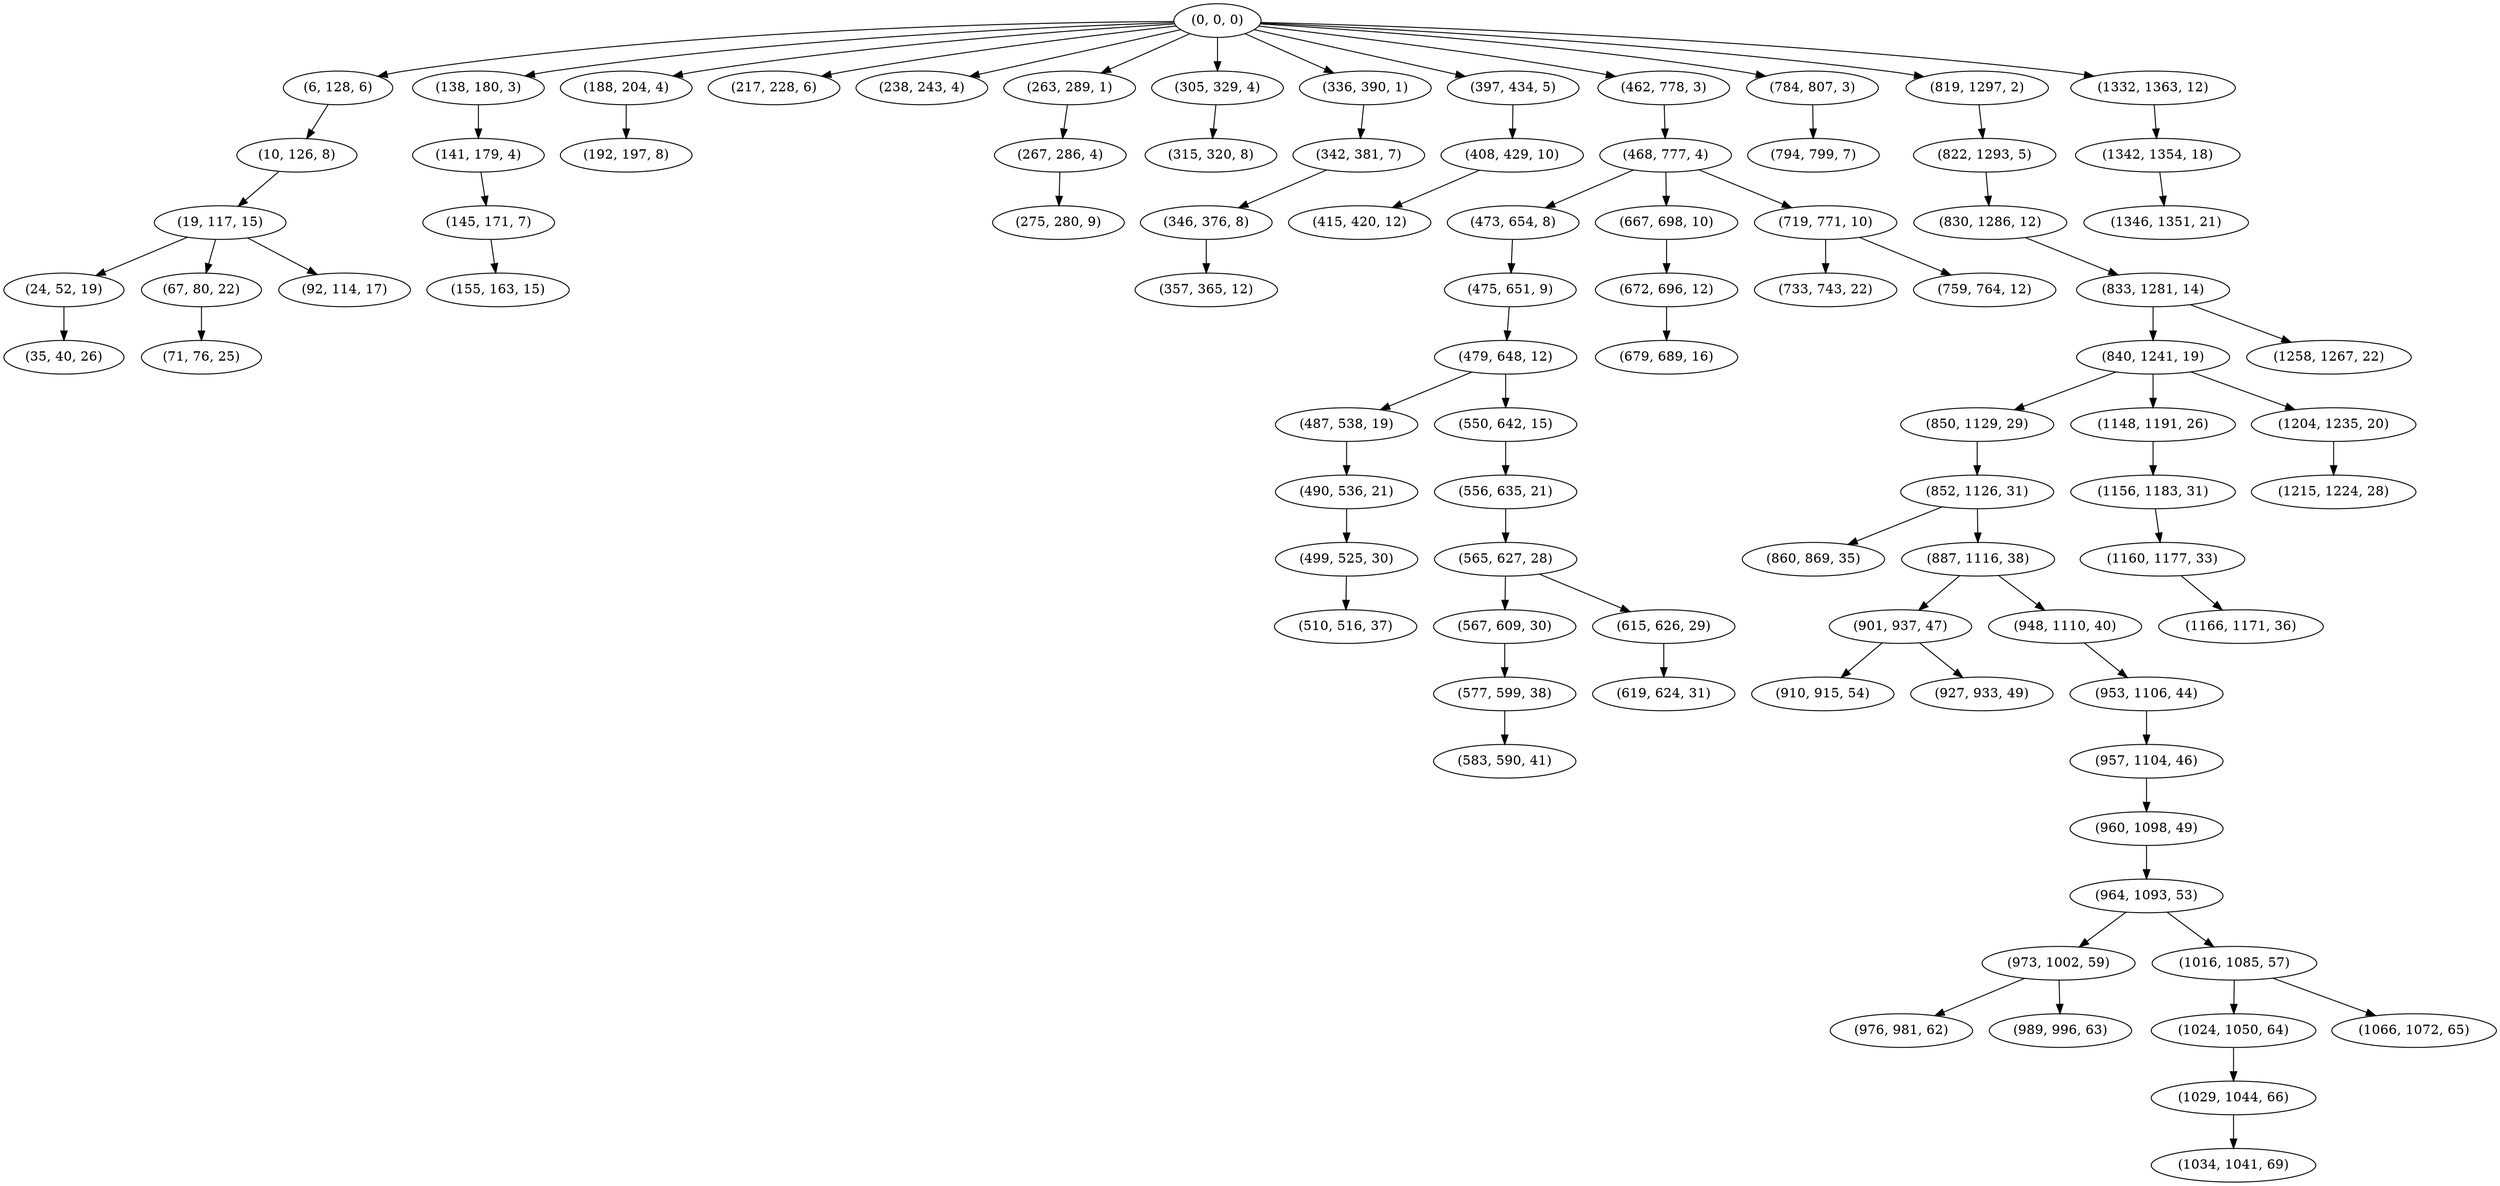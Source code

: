 digraph tree {
    "(0, 0, 0)";
    "(6, 128, 6)";
    "(10, 126, 8)";
    "(19, 117, 15)";
    "(24, 52, 19)";
    "(35, 40, 26)";
    "(67, 80, 22)";
    "(71, 76, 25)";
    "(92, 114, 17)";
    "(138, 180, 3)";
    "(141, 179, 4)";
    "(145, 171, 7)";
    "(155, 163, 15)";
    "(188, 204, 4)";
    "(192, 197, 8)";
    "(217, 228, 6)";
    "(238, 243, 4)";
    "(263, 289, 1)";
    "(267, 286, 4)";
    "(275, 280, 9)";
    "(305, 329, 4)";
    "(315, 320, 8)";
    "(336, 390, 1)";
    "(342, 381, 7)";
    "(346, 376, 8)";
    "(357, 365, 12)";
    "(397, 434, 5)";
    "(408, 429, 10)";
    "(415, 420, 12)";
    "(462, 778, 3)";
    "(468, 777, 4)";
    "(473, 654, 8)";
    "(475, 651, 9)";
    "(479, 648, 12)";
    "(487, 538, 19)";
    "(490, 536, 21)";
    "(499, 525, 30)";
    "(510, 516, 37)";
    "(550, 642, 15)";
    "(556, 635, 21)";
    "(565, 627, 28)";
    "(567, 609, 30)";
    "(577, 599, 38)";
    "(583, 590, 41)";
    "(615, 626, 29)";
    "(619, 624, 31)";
    "(667, 698, 10)";
    "(672, 696, 12)";
    "(679, 689, 16)";
    "(719, 771, 10)";
    "(733, 743, 22)";
    "(759, 764, 12)";
    "(784, 807, 3)";
    "(794, 799, 7)";
    "(819, 1297, 2)";
    "(822, 1293, 5)";
    "(830, 1286, 12)";
    "(833, 1281, 14)";
    "(840, 1241, 19)";
    "(850, 1129, 29)";
    "(852, 1126, 31)";
    "(860, 869, 35)";
    "(887, 1116, 38)";
    "(901, 937, 47)";
    "(910, 915, 54)";
    "(927, 933, 49)";
    "(948, 1110, 40)";
    "(953, 1106, 44)";
    "(957, 1104, 46)";
    "(960, 1098, 49)";
    "(964, 1093, 53)";
    "(973, 1002, 59)";
    "(976, 981, 62)";
    "(989, 996, 63)";
    "(1016, 1085, 57)";
    "(1024, 1050, 64)";
    "(1029, 1044, 66)";
    "(1034, 1041, 69)";
    "(1066, 1072, 65)";
    "(1148, 1191, 26)";
    "(1156, 1183, 31)";
    "(1160, 1177, 33)";
    "(1166, 1171, 36)";
    "(1204, 1235, 20)";
    "(1215, 1224, 28)";
    "(1258, 1267, 22)";
    "(1332, 1363, 12)";
    "(1342, 1354, 18)";
    "(1346, 1351, 21)";
    "(0, 0, 0)" -> "(6, 128, 6)";
    "(0, 0, 0)" -> "(138, 180, 3)";
    "(0, 0, 0)" -> "(188, 204, 4)";
    "(0, 0, 0)" -> "(217, 228, 6)";
    "(0, 0, 0)" -> "(238, 243, 4)";
    "(0, 0, 0)" -> "(263, 289, 1)";
    "(0, 0, 0)" -> "(305, 329, 4)";
    "(0, 0, 0)" -> "(336, 390, 1)";
    "(0, 0, 0)" -> "(397, 434, 5)";
    "(0, 0, 0)" -> "(462, 778, 3)";
    "(0, 0, 0)" -> "(784, 807, 3)";
    "(0, 0, 0)" -> "(819, 1297, 2)";
    "(0, 0, 0)" -> "(1332, 1363, 12)";
    "(6, 128, 6)" -> "(10, 126, 8)";
    "(10, 126, 8)" -> "(19, 117, 15)";
    "(19, 117, 15)" -> "(24, 52, 19)";
    "(19, 117, 15)" -> "(67, 80, 22)";
    "(19, 117, 15)" -> "(92, 114, 17)";
    "(24, 52, 19)" -> "(35, 40, 26)";
    "(67, 80, 22)" -> "(71, 76, 25)";
    "(138, 180, 3)" -> "(141, 179, 4)";
    "(141, 179, 4)" -> "(145, 171, 7)";
    "(145, 171, 7)" -> "(155, 163, 15)";
    "(188, 204, 4)" -> "(192, 197, 8)";
    "(263, 289, 1)" -> "(267, 286, 4)";
    "(267, 286, 4)" -> "(275, 280, 9)";
    "(305, 329, 4)" -> "(315, 320, 8)";
    "(336, 390, 1)" -> "(342, 381, 7)";
    "(342, 381, 7)" -> "(346, 376, 8)";
    "(346, 376, 8)" -> "(357, 365, 12)";
    "(397, 434, 5)" -> "(408, 429, 10)";
    "(408, 429, 10)" -> "(415, 420, 12)";
    "(462, 778, 3)" -> "(468, 777, 4)";
    "(468, 777, 4)" -> "(473, 654, 8)";
    "(468, 777, 4)" -> "(667, 698, 10)";
    "(468, 777, 4)" -> "(719, 771, 10)";
    "(473, 654, 8)" -> "(475, 651, 9)";
    "(475, 651, 9)" -> "(479, 648, 12)";
    "(479, 648, 12)" -> "(487, 538, 19)";
    "(479, 648, 12)" -> "(550, 642, 15)";
    "(487, 538, 19)" -> "(490, 536, 21)";
    "(490, 536, 21)" -> "(499, 525, 30)";
    "(499, 525, 30)" -> "(510, 516, 37)";
    "(550, 642, 15)" -> "(556, 635, 21)";
    "(556, 635, 21)" -> "(565, 627, 28)";
    "(565, 627, 28)" -> "(567, 609, 30)";
    "(565, 627, 28)" -> "(615, 626, 29)";
    "(567, 609, 30)" -> "(577, 599, 38)";
    "(577, 599, 38)" -> "(583, 590, 41)";
    "(615, 626, 29)" -> "(619, 624, 31)";
    "(667, 698, 10)" -> "(672, 696, 12)";
    "(672, 696, 12)" -> "(679, 689, 16)";
    "(719, 771, 10)" -> "(733, 743, 22)";
    "(719, 771, 10)" -> "(759, 764, 12)";
    "(784, 807, 3)" -> "(794, 799, 7)";
    "(819, 1297, 2)" -> "(822, 1293, 5)";
    "(822, 1293, 5)" -> "(830, 1286, 12)";
    "(830, 1286, 12)" -> "(833, 1281, 14)";
    "(833, 1281, 14)" -> "(840, 1241, 19)";
    "(833, 1281, 14)" -> "(1258, 1267, 22)";
    "(840, 1241, 19)" -> "(850, 1129, 29)";
    "(840, 1241, 19)" -> "(1148, 1191, 26)";
    "(840, 1241, 19)" -> "(1204, 1235, 20)";
    "(850, 1129, 29)" -> "(852, 1126, 31)";
    "(852, 1126, 31)" -> "(860, 869, 35)";
    "(852, 1126, 31)" -> "(887, 1116, 38)";
    "(887, 1116, 38)" -> "(901, 937, 47)";
    "(887, 1116, 38)" -> "(948, 1110, 40)";
    "(901, 937, 47)" -> "(910, 915, 54)";
    "(901, 937, 47)" -> "(927, 933, 49)";
    "(948, 1110, 40)" -> "(953, 1106, 44)";
    "(953, 1106, 44)" -> "(957, 1104, 46)";
    "(957, 1104, 46)" -> "(960, 1098, 49)";
    "(960, 1098, 49)" -> "(964, 1093, 53)";
    "(964, 1093, 53)" -> "(973, 1002, 59)";
    "(964, 1093, 53)" -> "(1016, 1085, 57)";
    "(973, 1002, 59)" -> "(976, 981, 62)";
    "(973, 1002, 59)" -> "(989, 996, 63)";
    "(1016, 1085, 57)" -> "(1024, 1050, 64)";
    "(1016, 1085, 57)" -> "(1066, 1072, 65)";
    "(1024, 1050, 64)" -> "(1029, 1044, 66)";
    "(1029, 1044, 66)" -> "(1034, 1041, 69)";
    "(1148, 1191, 26)" -> "(1156, 1183, 31)";
    "(1156, 1183, 31)" -> "(1160, 1177, 33)";
    "(1160, 1177, 33)" -> "(1166, 1171, 36)";
    "(1204, 1235, 20)" -> "(1215, 1224, 28)";
    "(1332, 1363, 12)" -> "(1342, 1354, 18)";
    "(1342, 1354, 18)" -> "(1346, 1351, 21)";
}
